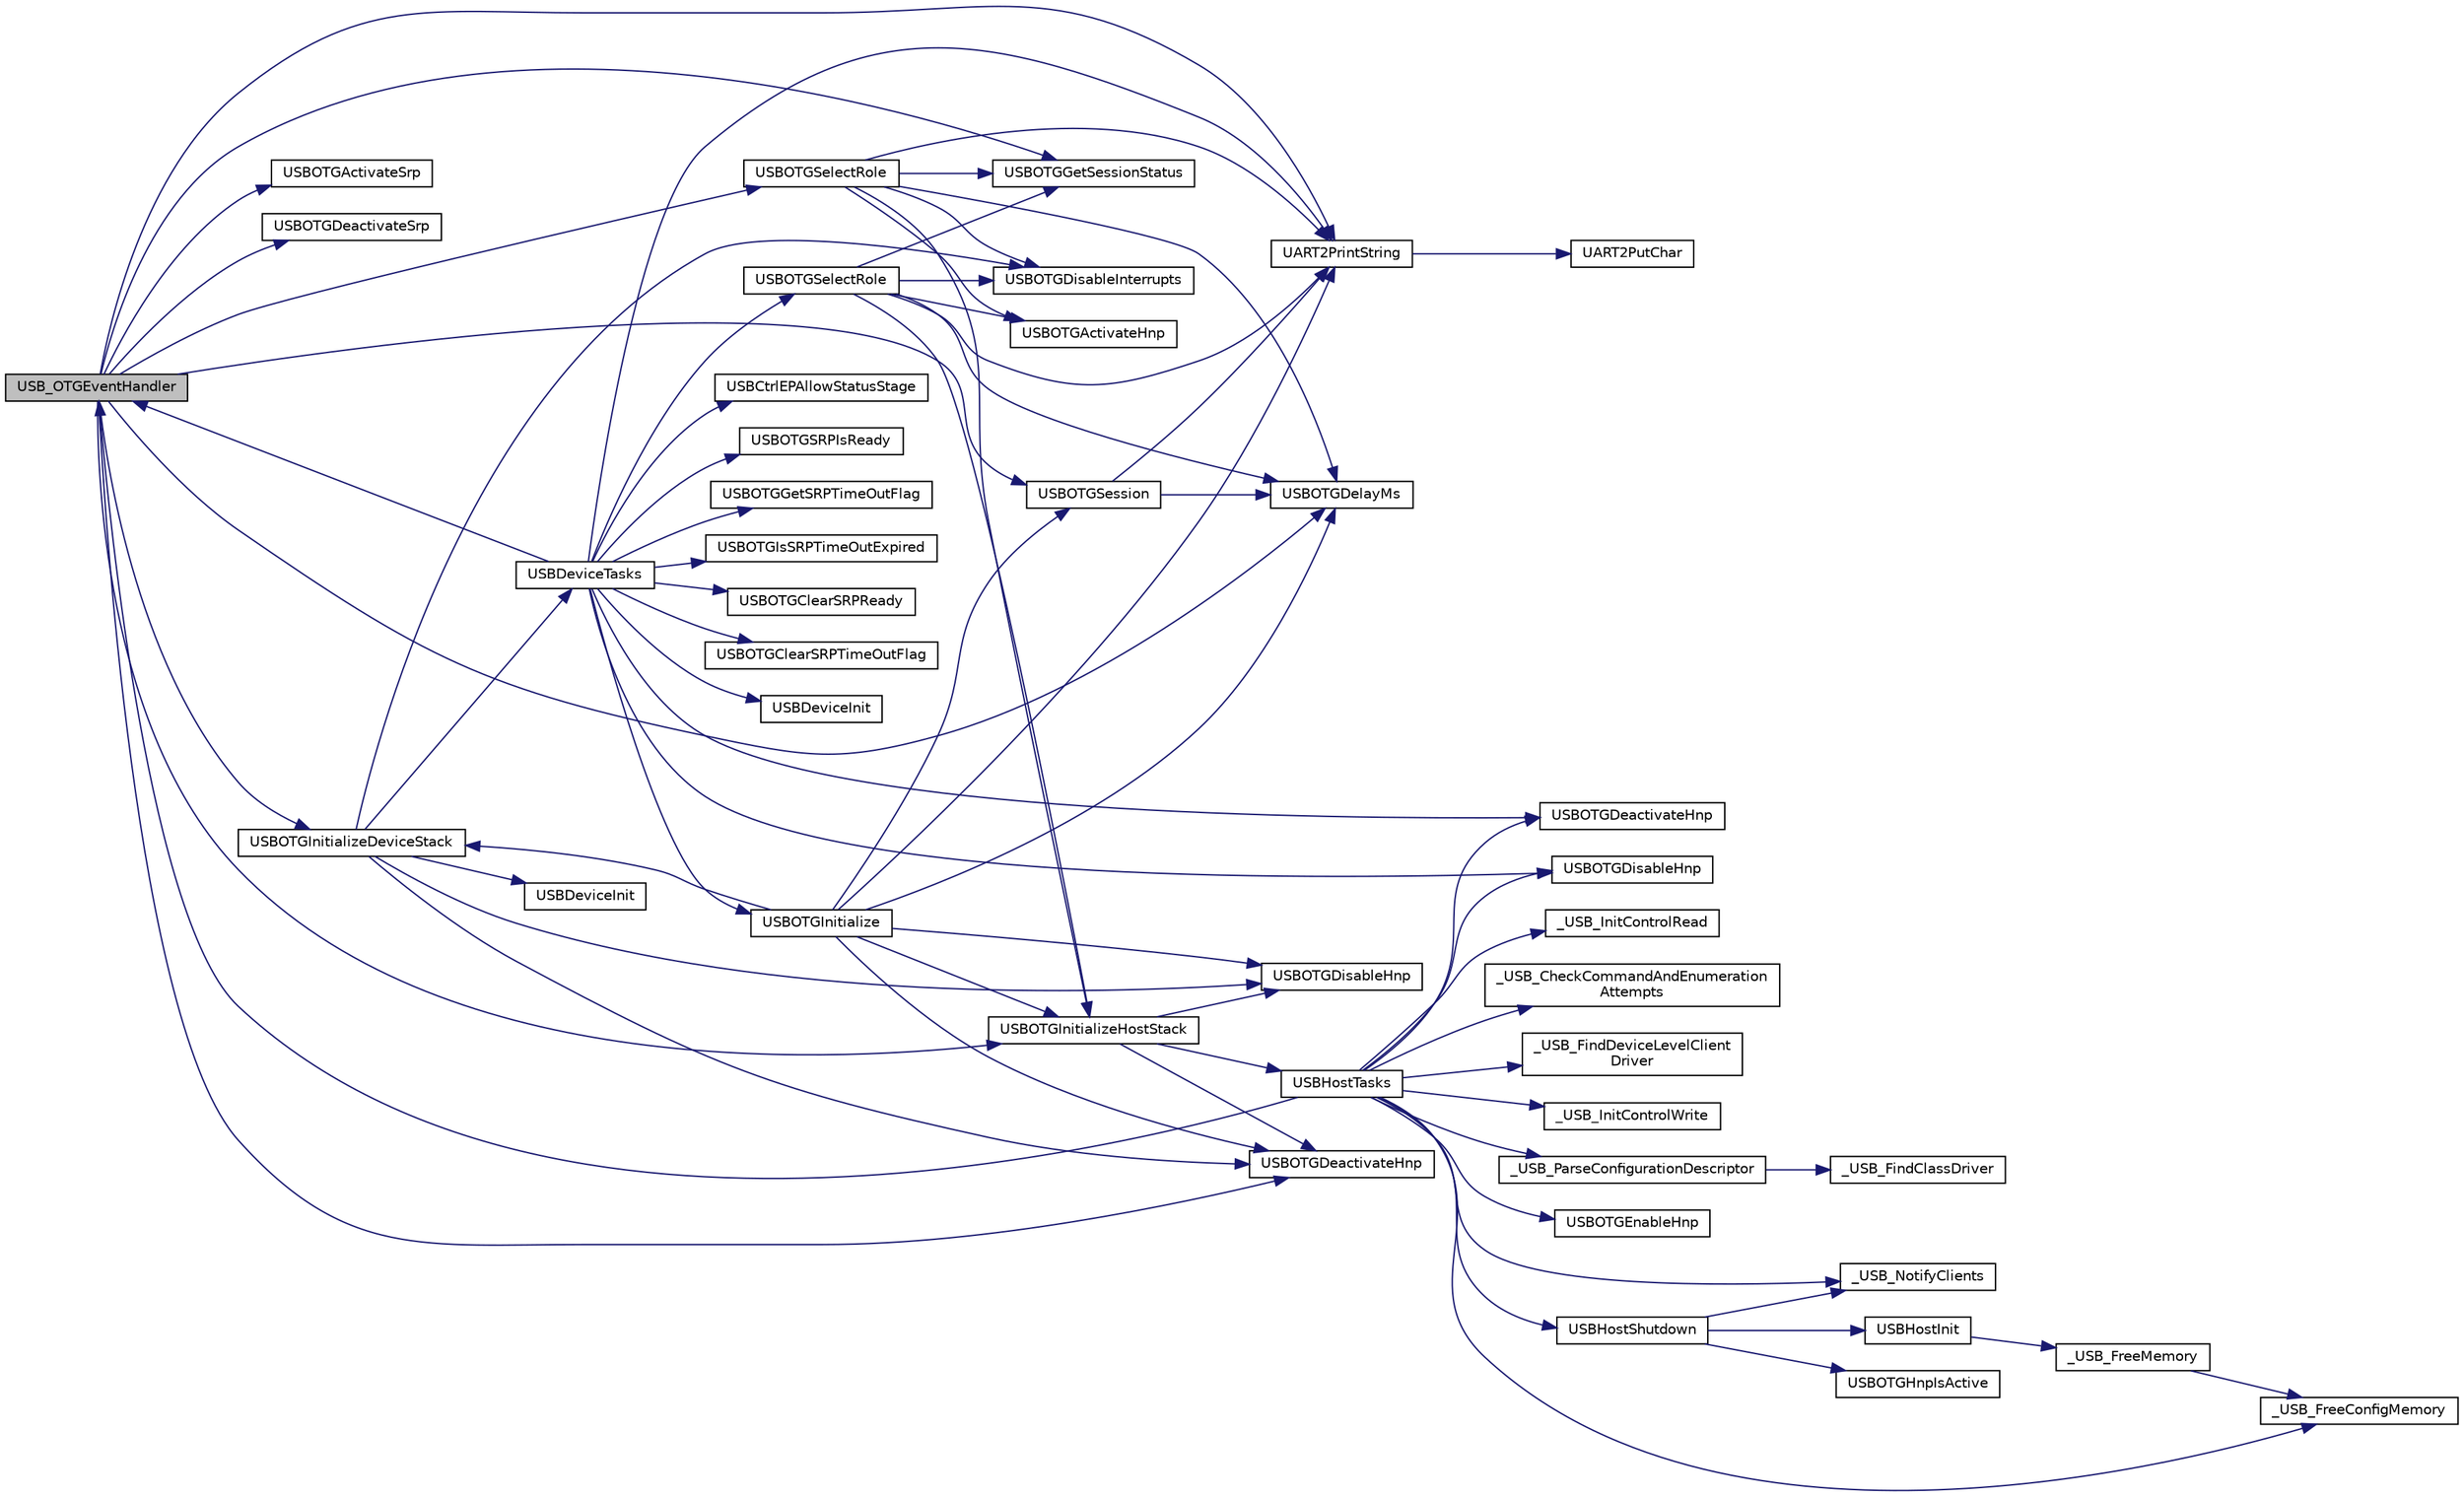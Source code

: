 digraph "USB_OTGEventHandler"
{
  edge [fontname="Helvetica",fontsize="10",labelfontname="Helvetica",labelfontsize="10"];
  node [fontname="Helvetica",fontsize="10",shape=record];
  rankdir="LR";
  Node1 [label="USB_OTGEventHandler",height=0.2,width=0.4,color="black", fillcolor="grey75", style="filled", fontcolor="black"];
  Node1 -> Node2 [color="midnightblue",fontsize="10",style="solid",fontname="Helvetica"];
  Node2 [label="USBOTGGetSessionStatus",height=0.2,width=0.4,color="black", fillcolor="white", style="filled",URL="$usb__otg_8c.html#a0ca126c5127f433c85dbcafa982c376d"];
  Node1 -> Node3 [color="midnightblue",fontsize="10",style="solid",fontname="Helvetica"];
  Node3 [label="UART2PrintString",height=0.2,width=0.4,color="black", fillcolor="white", style="filled",URL="$uart2_8c.html#a4f250e76dccb6dc8450c04efbc8e9a8f"];
  Node3 -> Node4 [color="midnightblue",fontsize="10",style="solid",fontname="Helvetica"];
  Node4 [label="UART2PutChar",height=0.2,width=0.4,color="black", fillcolor="white", style="filled",URL="$uart2_8c.html#a23f0e312ef33167a4c51b6b353135e89"];
  Node1 -> Node5 [color="midnightblue",fontsize="10",style="solid",fontname="Helvetica"];
  Node5 [label="USBOTGActivateSrp",height=0.2,width=0.4,color="black", fillcolor="white", style="filled",URL="$usb__otg_8c.html#a8378f45ca03729ac8e82ff4e08e8f7a6"];
  Node1 -> Node6 [color="midnightblue",fontsize="10",style="solid",fontname="Helvetica"];
  Node6 [label="USBOTGDeactivateSrp",height=0.2,width=0.4,color="black", fillcolor="white", style="filled",URL="$usb__otg_8c.html#a552731e5455dc92436f8c4924e1797f1"];
  Node1 -> Node7 [color="midnightblue",fontsize="10",style="solid",fontname="Helvetica"];
  Node7 [label="USBOTGSession",height=0.2,width=0.4,color="black", fillcolor="white", style="filled",URL="$usb__otg_8c.html#a52227c6960c364c50d195616c1aca26e"];
  Node7 -> Node8 [color="midnightblue",fontsize="10",style="solid",fontname="Helvetica"];
  Node8 [label="USBOTGDelayMs",height=0.2,width=0.4,color="black", fillcolor="white", style="filled",URL="$usb__otg_8c.html#a28592b08f3e90b70df726ba4f84964d6"];
  Node7 -> Node3 [color="midnightblue",fontsize="10",style="solid",fontname="Helvetica"];
  Node1 -> Node9 [color="midnightblue",fontsize="10",style="solid",fontname="Helvetica"];
  Node9 [label="USBOTGInitializeDeviceStack",height=0.2,width=0.4,color="black", fillcolor="white", style="filled",URL="$usb__otg_8c.html#a24df6380f3917b867cf25d53dd5216a5"];
  Node9 -> Node10 [color="midnightblue",fontsize="10",style="solid",fontname="Helvetica"];
  Node10 [label="USBOTGDisableInterrupts",height=0.2,width=0.4,color="black", fillcolor="white", style="filled",URL="$usb__otg_8c.html#aaf3a2521c07a6a639f32694a1012942e"];
  Node9 -> Node11 [color="midnightblue",fontsize="10",style="solid",fontname="Helvetica"];
  Node11 [label="USBDeviceInit",height=0.2,width=0.4,color="black", fillcolor="white", style="filled",URL="$usb__device_8h.html#a16da2c36e4eb6a018808f99f291433ca"];
  Node9 -> Node12 [color="midnightblue",fontsize="10",style="solid",fontname="Helvetica"];
  Node12 [label="USBDeviceTasks",height=0.2,width=0.4,color="black", fillcolor="white", style="filled",URL="$usb__device_8h.html#af35807553af66eab5b5d459fa13b274e"];
  Node12 -> Node13 [color="midnightblue",fontsize="10",style="solid",fontname="Helvetica"];
  Node13 [label="USBOTGSRPIsReady",height=0.2,width=0.4,color="black", fillcolor="white", style="filled",URL="$usb__otg_8h.html#a074a26ffca9ba1473076efdb826d1771"];
  Node12 -> Node14 [color="midnightblue",fontsize="10",style="solid",fontname="Helvetica"];
  Node14 [label="USBOTGGetSRPTimeOutFlag",height=0.2,width=0.4,color="black", fillcolor="white", style="filled",URL="$usb__otg_8h.html#a78ca11f637dbda5615015004b1af7a43"];
  Node12 -> Node15 [color="midnightblue",fontsize="10",style="solid",fontname="Helvetica"];
  Node15 [label="USBOTGIsSRPTimeOutExpired",height=0.2,width=0.4,color="black", fillcolor="white", style="filled",URL="$usb__otg_8h.html#af06c63d6f822660c4a2a3a52c29fd257"];
  Node12 -> Node1 [color="midnightblue",fontsize="10",style="solid",fontname="Helvetica"];
  Node12 -> Node16 [color="midnightblue",fontsize="10",style="solid",fontname="Helvetica"];
  Node16 [label="USBOTGDisableHnp",height=0.2,width=0.4,color="black", fillcolor="white", style="filled",URL="$usb__otg_8h.html#ad078cd43132c6251de3865b19b8de4cb"];
  Node12 -> Node17 [color="midnightblue",fontsize="10",style="solid",fontname="Helvetica"];
  Node17 [label="USBOTGDeactivateHnp",height=0.2,width=0.4,color="black", fillcolor="white", style="filled",URL="$usb__otg_8h.html#af436961125c7e07df2081b53e4b37001"];
  Node12 -> Node18 [color="midnightblue",fontsize="10",style="solid",fontname="Helvetica"];
  Node18 [label="USBOTGInitialize",height=0.2,width=0.4,color="black", fillcolor="white", style="filled",URL="$usb__otg_8h.html#a1821d7229191e748ee716d497b14e5a2"];
  Node18 -> Node19 [color="midnightblue",fontsize="10",style="solid",fontname="Helvetica"];
  Node19 [label="USBOTGDisableHnp",height=0.2,width=0.4,color="black", fillcolor="white", style="filled",URL="$usb__otg_8c.html#ad078cd43132c6251de3865b19b8de4cb"];
  Node18 -> Node20 [color="midnightblue",fontsize="10",style="solid",fontname="Helvetica"];
  Node20 [label="USBOTGDeactivateHnp",height=0.2,width=0.4,color="black", fillcolor="white", style="filled",URL="$usb__otg_8c.html#af436961125c7e07df2081b53e4b37001"];
  Node18 -> Node8 [color="midnightblue",fontsize="10",style="solid",fontname="Helvetica"];
  Node18 -> Node3 [color="midnightblue",fontsize="10",style="solid",fontname="Helvetica"];
  Node18 -> Node21 [color="midnightblue",fontsize="10",style="solid",fontname="Helvetica"];
  Node21 [label="USBOTGInitializeHostStack",height=0.2,width=0.4,color="black", fillcolor="white", style="filled",URL="$usb__otg_8c.html#af98c8bdc0cfbf9860490d6ae5a9d22da"];
  Node21 -> Node22 [color="midnightblue",fontsize="10",style="solid",fontname="Helvetica"];
  Node22 [label="USBHostTasks",height=0.2,width=0.4,color="black", fillcolor="white", style="filled",URL="$usb__host_8h.html#acc6184ed42d388b3d1a3fbc889c7cd68"];
  Node22 -> Node23 [color="midnightblue",fontsize="10",style="solid",fontname="Helvetica"];
  Node23 [label="_USB_NotifyClients",height=0.2,width=0.4,color="black", fillcolor="white", style="filled",URL="$usb__host_8c.html#a6e1495db6534ff31c28dd6e2c47f52cc"];
  Node22 -> Node24 [color="midnightblue",fontsize="10",style="solid",fontname="Helvetica"];
  Node24 [label="USBHostShutdown",height=0.2,width=0.4,color="black", fillcolor="white", style="filled",URL="$usb__host_8c.html#aeedd722bcedf46d1db1879e817a73edf"];
  Node24 -> Node25 [color="midnightblue",fontsize="10",style="solid",fontname="Helvetica"];
  Node25 [label="USBOTGHnpIsActive",height=0.2,width=0.4,color="black", fillcolor="white", style="filled",URL="$usb__otg_8h.html#acbb6931dba6050e954137dc7449559d4"];
  Node24 -> Node23 [color="midnightblue",fontsize="10",style="solid",fontname="Helvetica"];
  Node24 -> Node26 [color="midnightblue",fontsize="10",style="solid",fontname="Helvetica"];
  Node26 [label="USBHostInit",height=0.2,width=0.4,color="black", fillcolor="white", style="filled",URL="$usb__host_8c.html#aae432165130c2a0acc4ad926178f4f5d"];
  Node26 -> Node27 [color="midnightblue",fontsize="10",style="solid",fontname="Helvetica"];
  Node27 [label="_USB_FreeMemory",height=0.2,width=0.4,color="black", fillcolor="white", style="filled",URL="$usb__host_8c.html#a8c13e2fa7ede47dbb056434cb0454c46"];
  Node27 -> Node28 [color="midnightblue",fontsize="10",style="solid",fontname="Helvetica"];
  Node28 [label="_USB_FreeConfigMemory",height=0.2,width=0.4,color="black", fillcolor="white", style="filled",URL="$usb__host_8c.html#a3850a650ddf79c11a4d8c30da5e84117"];
  Node22 -> Node16 [color="midnightblue",fontsize="10",style="solid",fontname="Helvetica"];
  Node22 -> Node17 [color="midnightblue",fontsize="10",style="solid",fontname="Helvetica"];
  Node22 -> Node29 [color="midnightblue",fontsize="10",style="solid",fontname="Helvetica"];
  Node29 [label="_USB_InitControlRead",height=0.2,width=0.4,color="black", fillcolor="white", style="filled",URL="$usb__host_8c.html#af241c7058876aad3e2680b191af50a5c"];
  Node22 -> Node30 [color="midnightblue",fontsize="10",style="solid",fontname="Helvetica"];
  Node30 [label="_USB_CheckCommandAndEnumeration\lAttempts",height=0.2,width=0.4,color="black", fillcolor="white", style="filled",URL="$usb__host_8c.html#ac0d5dc49333c2815ae39565d3a9ccb54"];
  Node22 -> Node31 [color="midnightblue",fontsize="10",style="solid",fontname="Helvetica"];
  Node31 [label="_USB_FindDeviceLevelClient\lDriver",height=0.2,width=0.4,color="black", fillcolor="white", style="filled",URL="$usb__host_8c.html#aef5e4dbc35ee03da114f79a59dba2c91"];
  Node22 -> Node32 [color="midnightblue",fontsize="10",style="solid",fontname="Helvetica"];
  Node32 [label="_USB_InitControlWrite",height=0.2,width=0.4,color="black", fillcolor="white", style="filled",URL="$usb__host_8c.html#a058419fc74add8358df667b00c827581"];
  Node22 -> Node28 [color="midnightblue",fontsize="10",style="solid",fontname="Helvetica"];
  Node22 -> Node33 [color="midnightblue",fontsize="10",style="solid",fontname="Helvetica"];
  Node33 [label="_USB_ParseConfigurationDescriptor",height=0.2,width=0.4,color="black", fillcolor="white", style="filled",URL="$usb__host_8c.html#a0ab2f3f60f93e1022a5cd72364af7567"];
  Node33 -> Node34 [color="midnightblue",fontsize="10",style="solid",fontname="Helvetica"];
  Node34 [label="_USB_FindClassDriver",height=0.2,width=0.4,color="black", fillcolor="white", style="filled",URL="$usb__host_8c.html#acb4839a92388bd2feb2acbfd2a77b668"];
  Node22 -> Node35 [color="midnightblue",fontsize="10",style="solid",fontname="Helvetica"];
  Node35 [label="USBOTGEnableHnp",height=0.2,width=0.4,color="black", fillcolor="white", style="filled",URL="$usb__otg_8h.html#a4055c7be50b72d3312c60ccce3464782"];
  Node22 -> Node1 [color="midnightblue",fontsize="10",style="solid",fontname="Helvetica"];
  Node21 -> Node20 [color="midnightblue",fontsize="10",style="solid",fontname="Helvetica"];
  Node21 -> Node19 [color="midnightblue",fontsize="10",style="solid",fontname="Helvetica"];
  Node18 -> Node7 [color="midnightblue",fontsize="10",style="solid",fontname="Helvetica"];
  Node18 -> Node9 [color="midnightblue",fontsize="10",style="solid",fontname="Helvetica"];
  Node12 -> Node36 [color="midnightblue",fontsize="10",style="solid",fontname="Helvetica"];
  Node36 [label="USBOTGClearSRPReady",height=0.2,width=0.4,color="black", fillcolor="white", style="filled",URL="$usb__otg_8h.html#a0e4aa57c5361e842d6ff6892aab573b6"];
  Node12 -> Node37 [color="midnightblue",fontsize="10",style="solid",fontname="Helvetica"];
  Node37 [label="USBOTGClearSRPTimeOutFlag",height=0.2,width=0.4,color="black", fillcolor="white", style="filled",URL="$usb__otg_8h.html#ad4bbe76141dea5928c75ce40938717e1"];
  Node12 -> Node3 [color="midnightblue",fontsize="10",style="solid",fontname="Helvetica"];
  Node12 -> Node38 [color="midnightblue",fontsize="10",style="solid",fontname="Helvetica"];
  Node38 [label="USBDeviceInit",height=0.2,width=0.4,color="black", fillcolor="white", style="filled",URL="$usb__device_8c.html#a16da2c36e4eb6a018808f99f291433ca"];
  Node12 -> Node39 [color="midnightblue",fontsize="10",style="solid",fontname="Helvetica"];
  Node39 [label="USBOTGSelectRole",height=0.2,width=0.4,color="black", fillcolor="white", style="filled",URL="$usb__otg_8h.html#a6b7e526fa731f878145d8a05ac1afc02"];
  Node39 -> Node2 [color="midnightblue",fontsize="10",style="solid",fontname="Helvetica"];
  Node39 -> Node3 [color="midnightblue",fontsize="10",style="solid",fontname="Helvetica"];
  Node39 -> Node10 [color="midnightblue",fontsize="10",style="solid",fontname="Helvetica"];
  Node39 -> Node40 [color="midnightblue",fontsize="10",style="solid",fontname="Helvetica"];
  Node40 [label="USBOTGActivateHnp",height=0.2,width=0.4,color="black", fillcolor="white", style="filled",URL="$usb__otg_8c.html#aeaa9e4122e4d45a3f62595101bd1416b"];
  Node39 -> Node8 [color="midnightblue",fontsize="10",style="solid",fontname="Helvetica"];
  Node39 -> Node21 [color="midnightblue",fontsize="10",style="solid",fontname="Helvetica"];
  Node12 -> Node41 [color="midnightblue",fontsize="10",style="solid",fontname="Helvetica"];
  Node41 [label="USBCtrlEPAllowStatusStage",height=0.2,width=0.4,color="black", fillcolor="white", style="filled",URL="$usb__device_8c.html#a8ab63309832bab687cce92eb7a9ea8b2"];
  Node9 -> Node20 [color="midnightblue",fontsize="10",style="solid",fontname="Helvetica"];
  Node9 -> Node19 [color="midnightblue",fontsize="10",style="solid",fontname="Helvetica"];
  Node1 -> Node21 [color="midnightblue",fontsize="10",style="solid",fontname="Helvetica"];
  Node1 -> Node42 [color="midnightblue",fontsize="10",style="solid",fontname="Helvetica"];
  Node42 [label="USBOTGSelectRole",height=0.2,width=0.4,color="black", fillcolor="white", style="filled",URL="$usb__otg_8c.html#a6b7e526fa731f878145d8a05ac1afc02"];
  Node42 -> Node2 [color="midnightblue",fontsize="10",style="solid",fontname="Helvetica"];
  Node42 -> Node3 [color="midnightblue",fontsize="10",style="solid",fontname="Helvetica"];
  Node42 -> Node10 [color="midnightblue",fontsize="10",style="solid",fontname="Helvetica"];
  Node42 -> Node40 [color="midnightblue",fontsize="10",style="solid",fontname="Helvetica"];
  Node42 -> Node8 [color="midnightblue",fontsize="10",style="solid",fontname="Helvetica"];
  Node42 -> Node21 [color="midnightblue",fontsize="10",style="solid",fontname="Helvetica"];
  Node1 -> Node8 [color="midnightblue",fontsize="10",style="solid",fontname="Helvetica"];
  Node1 -> Node20 [color="midnightblue",fontsize="10",style="solid",fontname="Helvetica"];
}
